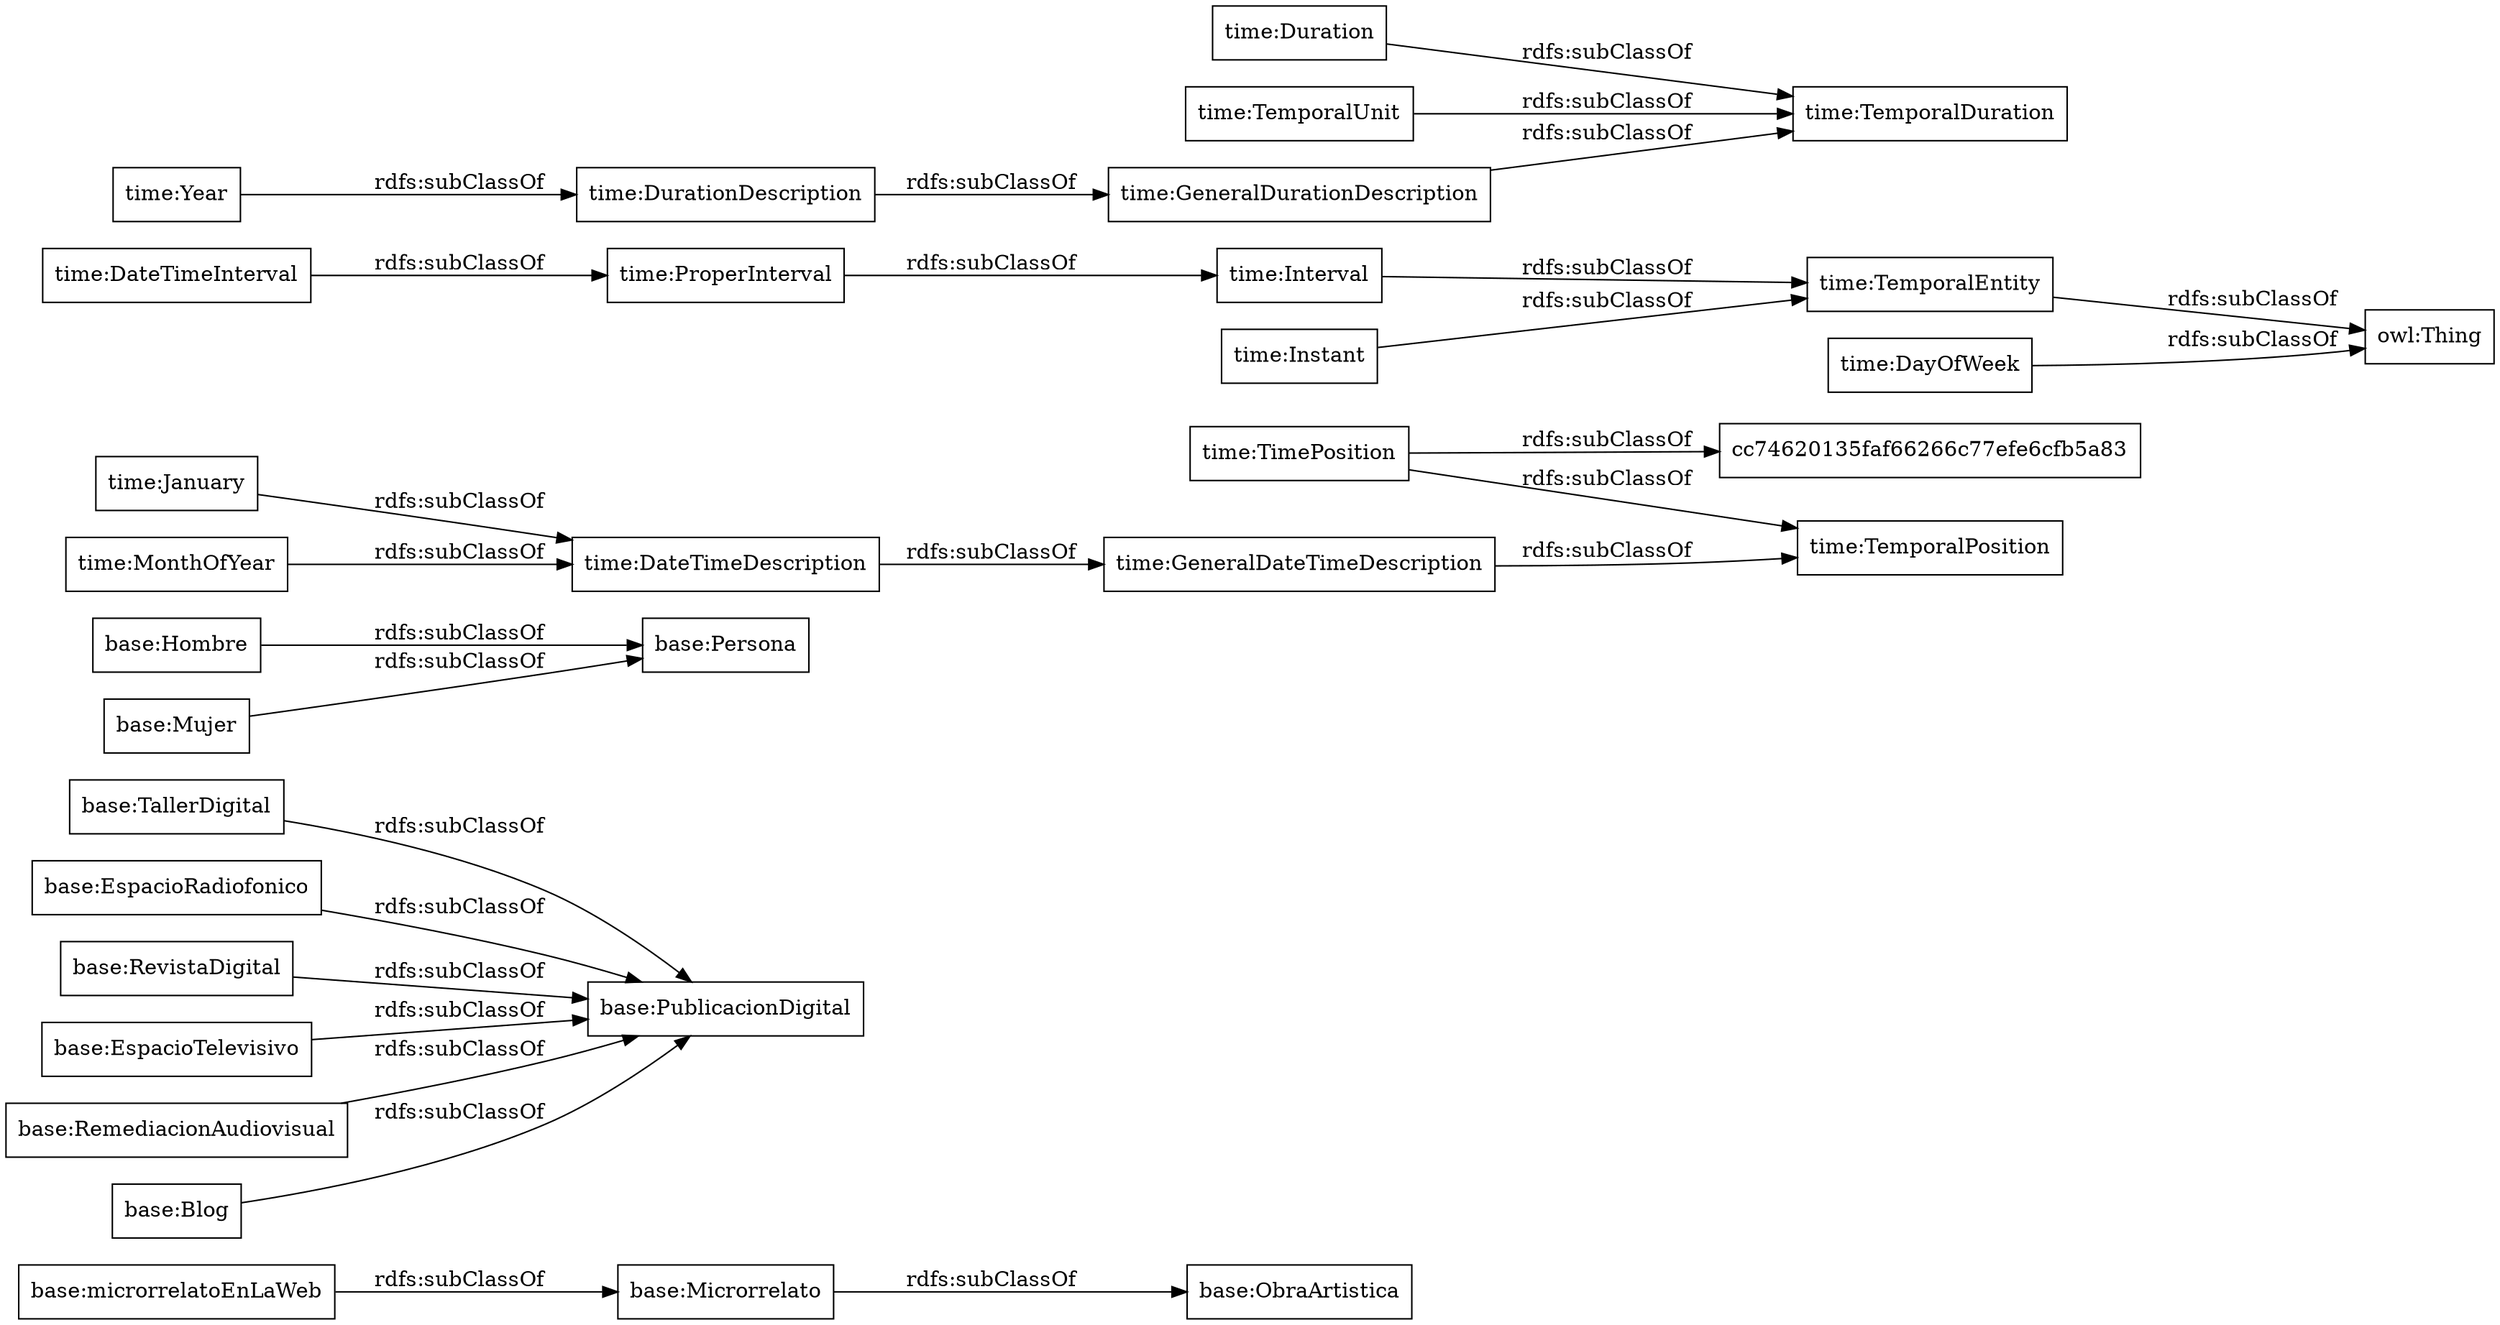 digraph ar2dtool_diagram { 
rankdir=LR;
size="1000"
node [shape = rectangle, color="black"]; "base:microrrelatoEnLaWeb" "base:TallerDigital" "base:EspacioRadiofonico" "base:ObraArtistica" "base:PublicacionDigital" "base:Persona" "base:RevistaDigital" "base:EspacioTelevisivo" "base:Hombre" "base:Mujer" "base:RemediacionAudiovisual" "base:Microrrelato" "base:Blog" "cc74620135faf66266c77efe6cfb5a83" "time:GeneralDateTimeDescription" "time:DateTimeInterval" "time:DurationDescription" "time:TemporalDuration" "time:Duration" "time:GeneralDurationDescription" "time:January" "time:ProperInterval" "time:TimePosition" "time:TemporalPosition" "time:Interval" "time:TemporalEntity" "time:Year" "time:MonthOfYear" "time:DateTimeDescription" "time:TemporalUnit" "time:Instant" "time:DayOfWeek" ; /*classes style*/
	"time:TemporalEntity" -> "owl:Thing" [ label = "rdfs:subClassOf" ];
	"base:RevistaDigital" -> "base:PublicacionDigital" [ label = "rdfs:subClassOf" ];
	"time:DateTimeInterval" -> "time:ProperInterval" [ label = "rdfs:subClassOf" ];
	"time:DayOfWeek" -> "owl:Thing" [ label = "rdfs:subClassOf" ];
	"time:TemporalUnit" -> "time:TemporalDuration" [ label = "rdfs:subClassOf" ];
	"base:EspacioTelevisivo" -> "base:PublicacionDigital" [ label = "rdfs:subClassOf" ];
	"time:Year" -> "time:DurationDescription" [ label = "rdfs:subClassOf" ];
	"base:Hombre" -> "base:Persona" [ label = "rdfs:subClassOf" ];
	"time:Interval" -> "time:TemporalEntity" [ label = "rdfs:subClassOf" ];
	"base:microrrelatoEnLaWeb" -> "base:Microrrelato" [ label = "rdfs:subClassOf" ];
	"base:Microrrelato" -> "base:ObraArtistica" [ label = "rdfs:subClassOf" ];
	"time:MonthOfYear" -> "time:DateTimeDescription" [ label = "rdfs:subClassOf" ];
	"time:GeneralDurationDescription" -> "time:TemporalDuration" [ label = "rdfs:subClassOf" ];
	"time:GeneralDateTimeDescription" -> "time:TemporalPosition" [ label = "rdfs:subClassOf" ];
	"base:Blog" -> "base:PublicacionDigital" [ label = "rdfs:subClassOf" ];
	"base:RemediacionAudiovisual" -> "base:PublicacionDigital" [ label = "rdfs:subClassOf" ];
	"time:DateTimeDescription" -> "time:GeneralDateTimeDescription" [ label = "rdfs:subClassOf" ];
	"time:DurationDescription" -> "time:GeneralDurationDescription" [ label = "rdfs:subClassOf" ];
	"time:TimePosition" -> "cc74620135faf66266c77efe6cfb5a83" [ label = "rdfs:subClassOf" ];
	"time:TimePosition" -> "time:TemporalPosition" [ label = "rdfs:subClassOf" ];
	"time:January" -> "time:DateTimeDescription" [ label = "rdfs:subClassOf" ];
	"time:ProperInterval" -> "time:Interval" [ label = "rdfs:subClassOf" ];
	"base:TallerDigital" -> "base:PublicacionDigital" [ label = "rdfs:subClassOf" ];
	"time:Instant" -> "time:TemporalEntity" [ label = "rdfs:subClassOf" ];
	"time:Duration" -> "time:TemporalDuration" [ label = "rdfs:subClassOf" ];
	"base:EspacioRadiofonico" -> "base:PublicacionDigital" [ label = "rdfs:subClassOf" ];
	"base:Mujer" -> "base:Persona" [ label = "rdfs:subClassOf" ];

}
